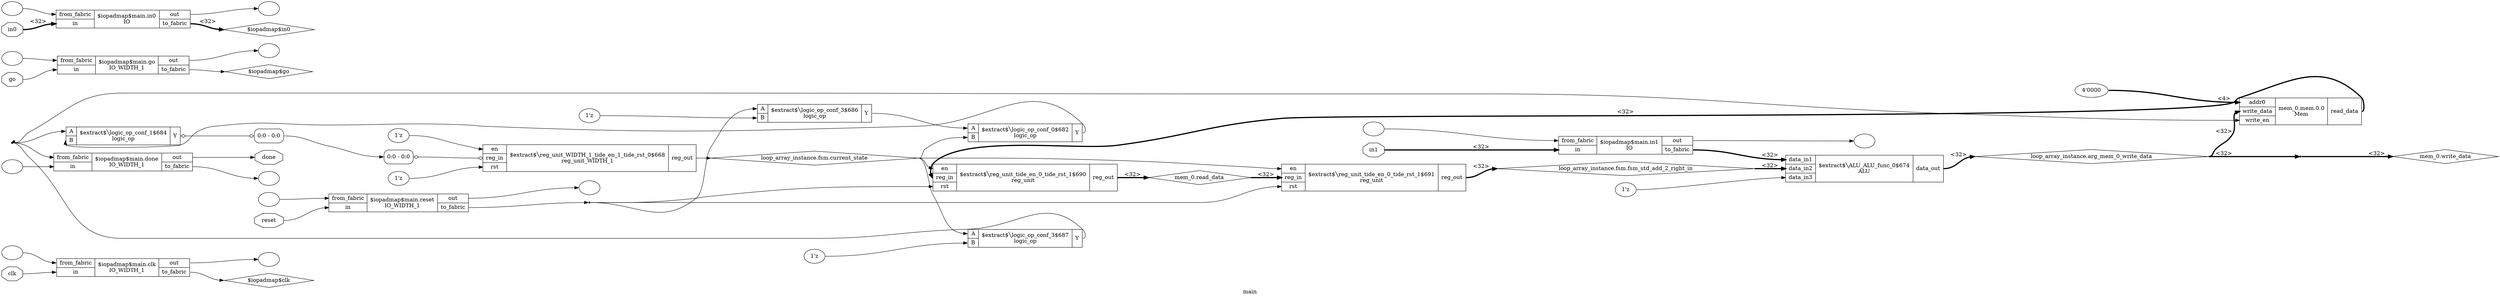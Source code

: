 digraph "main" {
label="main";
rankdir="LR";
remincross=true;
n11 [ shape=octagon, label="clk", color="black", fontcolor="black"];
n12 [ shape=octagon, label="done", color="black", fontcolor="black"];
n13 [ shape=octagon, label="go", color="black", fontcolor="black"];
n14 [ shape=octagon, label="in0", color="black", fontcolor="black"];
n15 [ shape=octagon, label="in1", color="black", fontcolor="black"];
n16 [ shape=diamond, label="loop_array_instance.arg_mem_0_write_data", color="black", fontcolor="black"];
n17 [ shape=diamond, label="loop_array_instance.fsm.current_state", color="black", fontcolor="black"];
n18 [ shape=diamond, label="loop_array_instance.fsm.fsm_std_add_2_right_in", color="black", fontcolor="black"];
n19 [ shape=diamond, label="mem_0.read_data", color="black", fontcolor="black"];
n20 [ shape=diamond, label="mem_0.write_data", color="black", fontcolor="black"];
n21 [ shape=octagon, label="reset", color="black", fontcolor="black"];
v0 [ label="1'z" ];
c26 [ shape=record, label="{{<p22> data_in1|<p23> data_in2|<p24> data_in3}|$extract$&#9586;ALU_ALU_func_0$674\nALU|{<p25> data_out}}",  ];
c30 [ shape=record, label="{{<p27> A|<p28> B}|$extract$&#9586;logic_op_conf_0$682\nlogic_op|{<p29> Y}}",  ];
c31 [ shape=record, label="{{<p27> A|<p28> B}|$extract$&#9586;logic_op_conf_1$684\nlogic_op|{<p29> Y}}",  ];
x1 [ shape=record, style=rounded, label="<s0> 0:0 - 0:0 ", color="black", fontcolor="black" ];
c31:p29:e -> x1:w [arrowhead=odiamond, arrowtail=odiamond, dir=both, color="black", fontcolor="black", label=""];
v2 [ label="1'z" ];
c32 [ shape=record, label="{{<p27> A|<p28> B}|$extract$&#9586;logic_op_conf_3$686\nlogic_op|{<p29> Y}}",  ];
v3 [ label="1'z" ];
c33 [ shape=record, label="{{<p27> A|<p28> B}|$extract$&#9586;logic_op_conf_3$687\nlogic_op|{<p29> Y}}",  ];
v4 [ label="1'z" ];
v6 [ label="1'z" ];
c38 [ shape=record, label="{{<p34> en|<p35> reg_in|<p36> rst}|$extract$&#9586;reg_unit_WIDTH_1_tide_en_1_tide_rst_0$668\nreg_unit_WIDTH_1|{<p37> reg_out}}",  ];
x5 [ shape=record, style=rounded, label="<s0> 0:0 - 0:0 ", color="black", fontcolor="black" ];
x5:e -> c38:p35:w [arrowhead=odiamond, arrowtail=odiamond, dir=both, color="black", fontcolor="black", label=""];
c39 [ shape=record, label="{{<p34> en|<p35> reg_in|<p36> rst}|$extract$&#9586;reg_unit_tide_en_0_tide_rst_1$690\nreg_unit|{<p37> reg_out}}",  ];
c40 [ shape=record, label="{{<p34> en|<p35> reg_in|<p36> rst}|$extract$&#9586;reg_unit_tide_en_0_tide_rst_1$691\nreg_unit|{<p37> reg_out}}",  ];
v7 [ label="" ];
v8 [ label="" ];
c45 [ shape=record, label="{{<p41> from_fabric|<p42> in}|$iopadmap$main.clk\nIO_WIDTH_1|{<p43> out|<p44> to_fabric}}",  ];
v9 [ label="" ];
v10 [ label="" ];
c46 [ shape=record, label="{{<p41> from_fabric|<p42> in}|$iopadmap$main.done\nIO_WIDTH_1|{<p43> out|<p44> to_fabric}}",  ];
v11 [ label="" ];
v12 [ label="" ];
c47 [ shape=record, label="{{<p41> from_fabric|<p42> in}|$iopadmap$main.go\nIO_WIDTH_1|{<p43> out|<p44> to_fabric}}",  ];
v13 [ label="" ];
v14 [ label="" ];
c48 [ shape=record, label="{{<p41> from_fabric|<p42> in}|$iopadmap$main.in0\nIO|{<p43> out|<p44> to_fabric}}",  ];
v15 [ label="" ];
v16 [ label="" ];
c49 [ shape=record, label="{{<p41> from_fabric|<p42> in}|$iopadmap$main.in1\nIO|{<p43> out|<p44> to_fabric}}",  ];
v17 [ label="" ];
v18 [ label="" ];
c50 [ shape=record, label="{{<p41> from_fabric|<p42> in}|$iopadmap$main.reset\nIO_WIDTH_1|{<p43> out|<p44> to_fabric}}",  ];
v19 [ label="4'0000" ];
c55 [ shape=record, label="{{<p51> addr0|<p52> write_data|<p53> write_en}|mem_0.mem.0.0\nMem|{<p54> read_data}}",  ];
x20 [shape=point, ];
c55:p54:e -> c39:p35:w [color="black", fontcolor="black", style="setlinewidth(3)", label="<32>"];
n10 [ shape=point ];
c50:p44:e -> n10:w [color="black", fontcolor="black", label=""];
n10:e -> c32:p27:w [color="black", fontcolor="black", label=""];
n10:e -> c39:p36:w [color="black", fontcolor="black", label=""];
n10:e -> c40:p36:w [color="black", fontcolor="black", label=""];
n11:e -> c45:p42:w [color="black", fontcolor="black", label=""];
c46:p43:e -> n12:w [color="black", fontcolor="black", label=""];
n13:e -> c47:p42:w [color="black", fontcolor="black", label=""];
n14:e -> c48:p42:w [color="black", fontcolor="black", style="setlinewidth(3)", label="<32>"];
n15:e -> c49:p42:w [color="black", fontcolor="black", style="setlinewidth(3)", label="<32>"];
c26:p25:e -> n16:w [color="black", fontcolor="black", style="setlinewidth(3)", label="<32>"];
n16:e -> c55:p52:w [color="black", fontcolor="black", style="setlinewidth(3)", label="<32>"];
n16:e -> x20:w [color="black", fontcolor="black", style="setlinewidth(3)", label="<32>"];
c38:p37:e -> n17:w [color="black", fontcolor="black", label=""];
n17:e -> c30:p28:w [color="black", fontcolor="black", label=""];
n17:e -> c33:p27:w [color="black", fontcolor="black", label=""];
n17:e -> c39:p34:w [color="black", fontcolor="black", label=""];
n17:e -> c40:p34:w [color="black", fontcolor="black", label=""];
c40:p37:e -> n18:w [color="black", fontcolor="black", style="setlinewidth(3)", label="<32>"];
n18:e -> c26:p23:w [color="black", fontcolor="black", style="setlinewidth(3)", label="<32>"];
c39:p37:e -> n19:w [color="black", fontcolor="black", style="setlinewidth(3)", label="<32>"];
n19:e -> c40:p35:w [color="black", fontcolor="black", style="setlinewidth(3)", label="<32>"];
c30:p29:e -> c31:p28:w [color="black", fontcolor="black", label=""];
x20:e -> n20:w [color="black", fontcolor="black", style="setlinewidth(3)", label="<32>"];
n21:e -> c50:p42:w [color="black", fontcolor="black", label=""];
x1:s0:e -> x5:s0:w [color="black", fontcolor="black", label=""];
c32:p29:e -> c30:p27:w [color="black", fontcolor="black", label=""];
n5 [ shape=diamond, label="$iopadmap$clk" ];
c45:p44:e -> n5:w [color="black", fontcolor="black", label=""];
n6 [ shape=point ];
c33:p29:e -> n6:w [color="black", fontcolor="black", label=""];
n6:e -> c31:p27:w [color="black", fontcolor="black", label=""];
n6:e -> c46:p41:w [color="black", fontcolor="black", label=""];
n6:e -> c55:p53:w [color="black", fontcolor="black", label=""];
n7 [ shape=diamond, label="$iopadmap$go" ];
c47:p44:e -> n7:w [color="black", fontcolor="black", label=""];
n8 [ shape=diamond, label="$iopadmap$in0" ];
c48:p44:e -> n8:w [color="black", fontcolor="black", style="setlinewidth(3)", label="<32>"];
c49:p44:e -> c26:p22:w [color="black", fontcolor="black", style="setlinewidth(3)", label="<32>"];
v0:e -> c26:p24:w [color="black", fontcolor="black", label=""];
c46:p44:e -> v10:w [color="black", fontcolor="black", label=""];
v11:e -> c47:p41:w [color="black", fontcolor="black", label=""];
c47:p43:e -> v12:w [color="black", fontcolor="black", label=""];
v13:e -> c48:p41:w [color="black", fontcolor="black", label=""];
c48:p43:e -> v14:w [color="black", fontcolor="black", label=""];
v15:e -> c49:p41:w [color="black", fontcolor="black", label=""];
c49:p43:e -> v16:w [color="black", fontcolor="black", label=""];
v17:e -> c50:p41:w [color="black", fontcolor="black", label=""];
c50:p43:e -> v18:w [color="black", fontcolor="black", label=""];
v19:e -> c55:p51:w [color="black", fontcolor="black", style="setlinewidth(3)", label="<4>"];
v2:e -> c32:p28:w [color="black", fontcolor="black", label=""];
v3:e -> c33:p28:w [color="black", fontcolor="black", label=""];
v4:e -> c38:p34:w [color="black", fontcolor="black", label=""];
v6:e -> c38:p36:w [color="black", fontcolor="black", label=""];
v7:e -> c45:p41:w [color="black", fontcolor="black", label=""];
c45:p43:e -> v8:w [color="black", fontcolor="black", label=""];
v9:e -> c46:p42:w [color="black", fontcolor="black", label=""];
}
